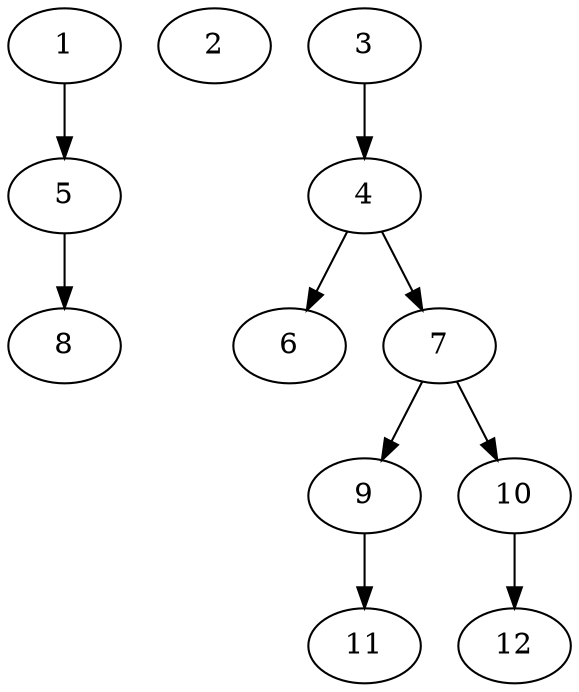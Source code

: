 // DAG (tier=1-easy, mode=data, n=12, ccr=0.315, fat=0.486, density=0.266, regular=0.731, jump=0.006, mindata=1048576, maxdata=8388608)
// DAG automatically generated by daggen at Sun Aug 24 16:33:33 2025
// /home/ermia/Project/Environments/daggen/bin/daggen --dot --ccr 0.315 --fat 0.486 --regular 0.731 --density 0.266 --jump 0.006 --mindata 1048576 --maxdata 8388608 -n 12 
digraph G {
  1 [size="3089600489475185", alpha="0.15", expect_size="1544800244737592"]
  1 -> 5 [size ="95891528613888"]
  2 [size="58778928016001073152", alpha="0.15", expect_size="29389464008000536576"]
  3 [size="58639714823350255616", alpha="0.11", expect_size="29319857411675127808"]
  3 -> 4 [size ="120749280985088"]
  4 [size="3094328063069764", alpha="0.09", expect_size="1547164031534882"]
  4 -> 6 [size ="89096085045248"]
  4 -> 7 [size ="89096085045248"]
  5 [size="2413869330857984000", alpha="0.15", expect_size="1206934665428992000"]
  5 -> 8 [size ="14395690188800"]
  6 [size="233555522729390637056", alpha="0.00", expect_size="116777761364695318528"]
  7 [size="257889041071686549504", alpha="0.20", expect_size="128944520535843274752"]
  7 -> 9 [size ="324124538830848"]
  7 -> 10 [size ="324124538830848"]
  8 [size="83302296905056256000", alpha="0.16", expect_size="41651148452528128000"]
  9 [size="281254674270817216", alpha="0.18", expect_size="140627337135408608"]
  9 -> 11 [size ="182633048834048"]
  10 [size="350133107770563493888", alpha="0.04", expect_size="175066553885281746944"]
  10 -> 12 [size ="397416083750912"]
  11 [size="377845255329808384000", alpha="0.03", expect_size="188922627664904192000"]
  12 [size="1819106481769831", alpha="0.05", expect_size="909553240884915"]
}